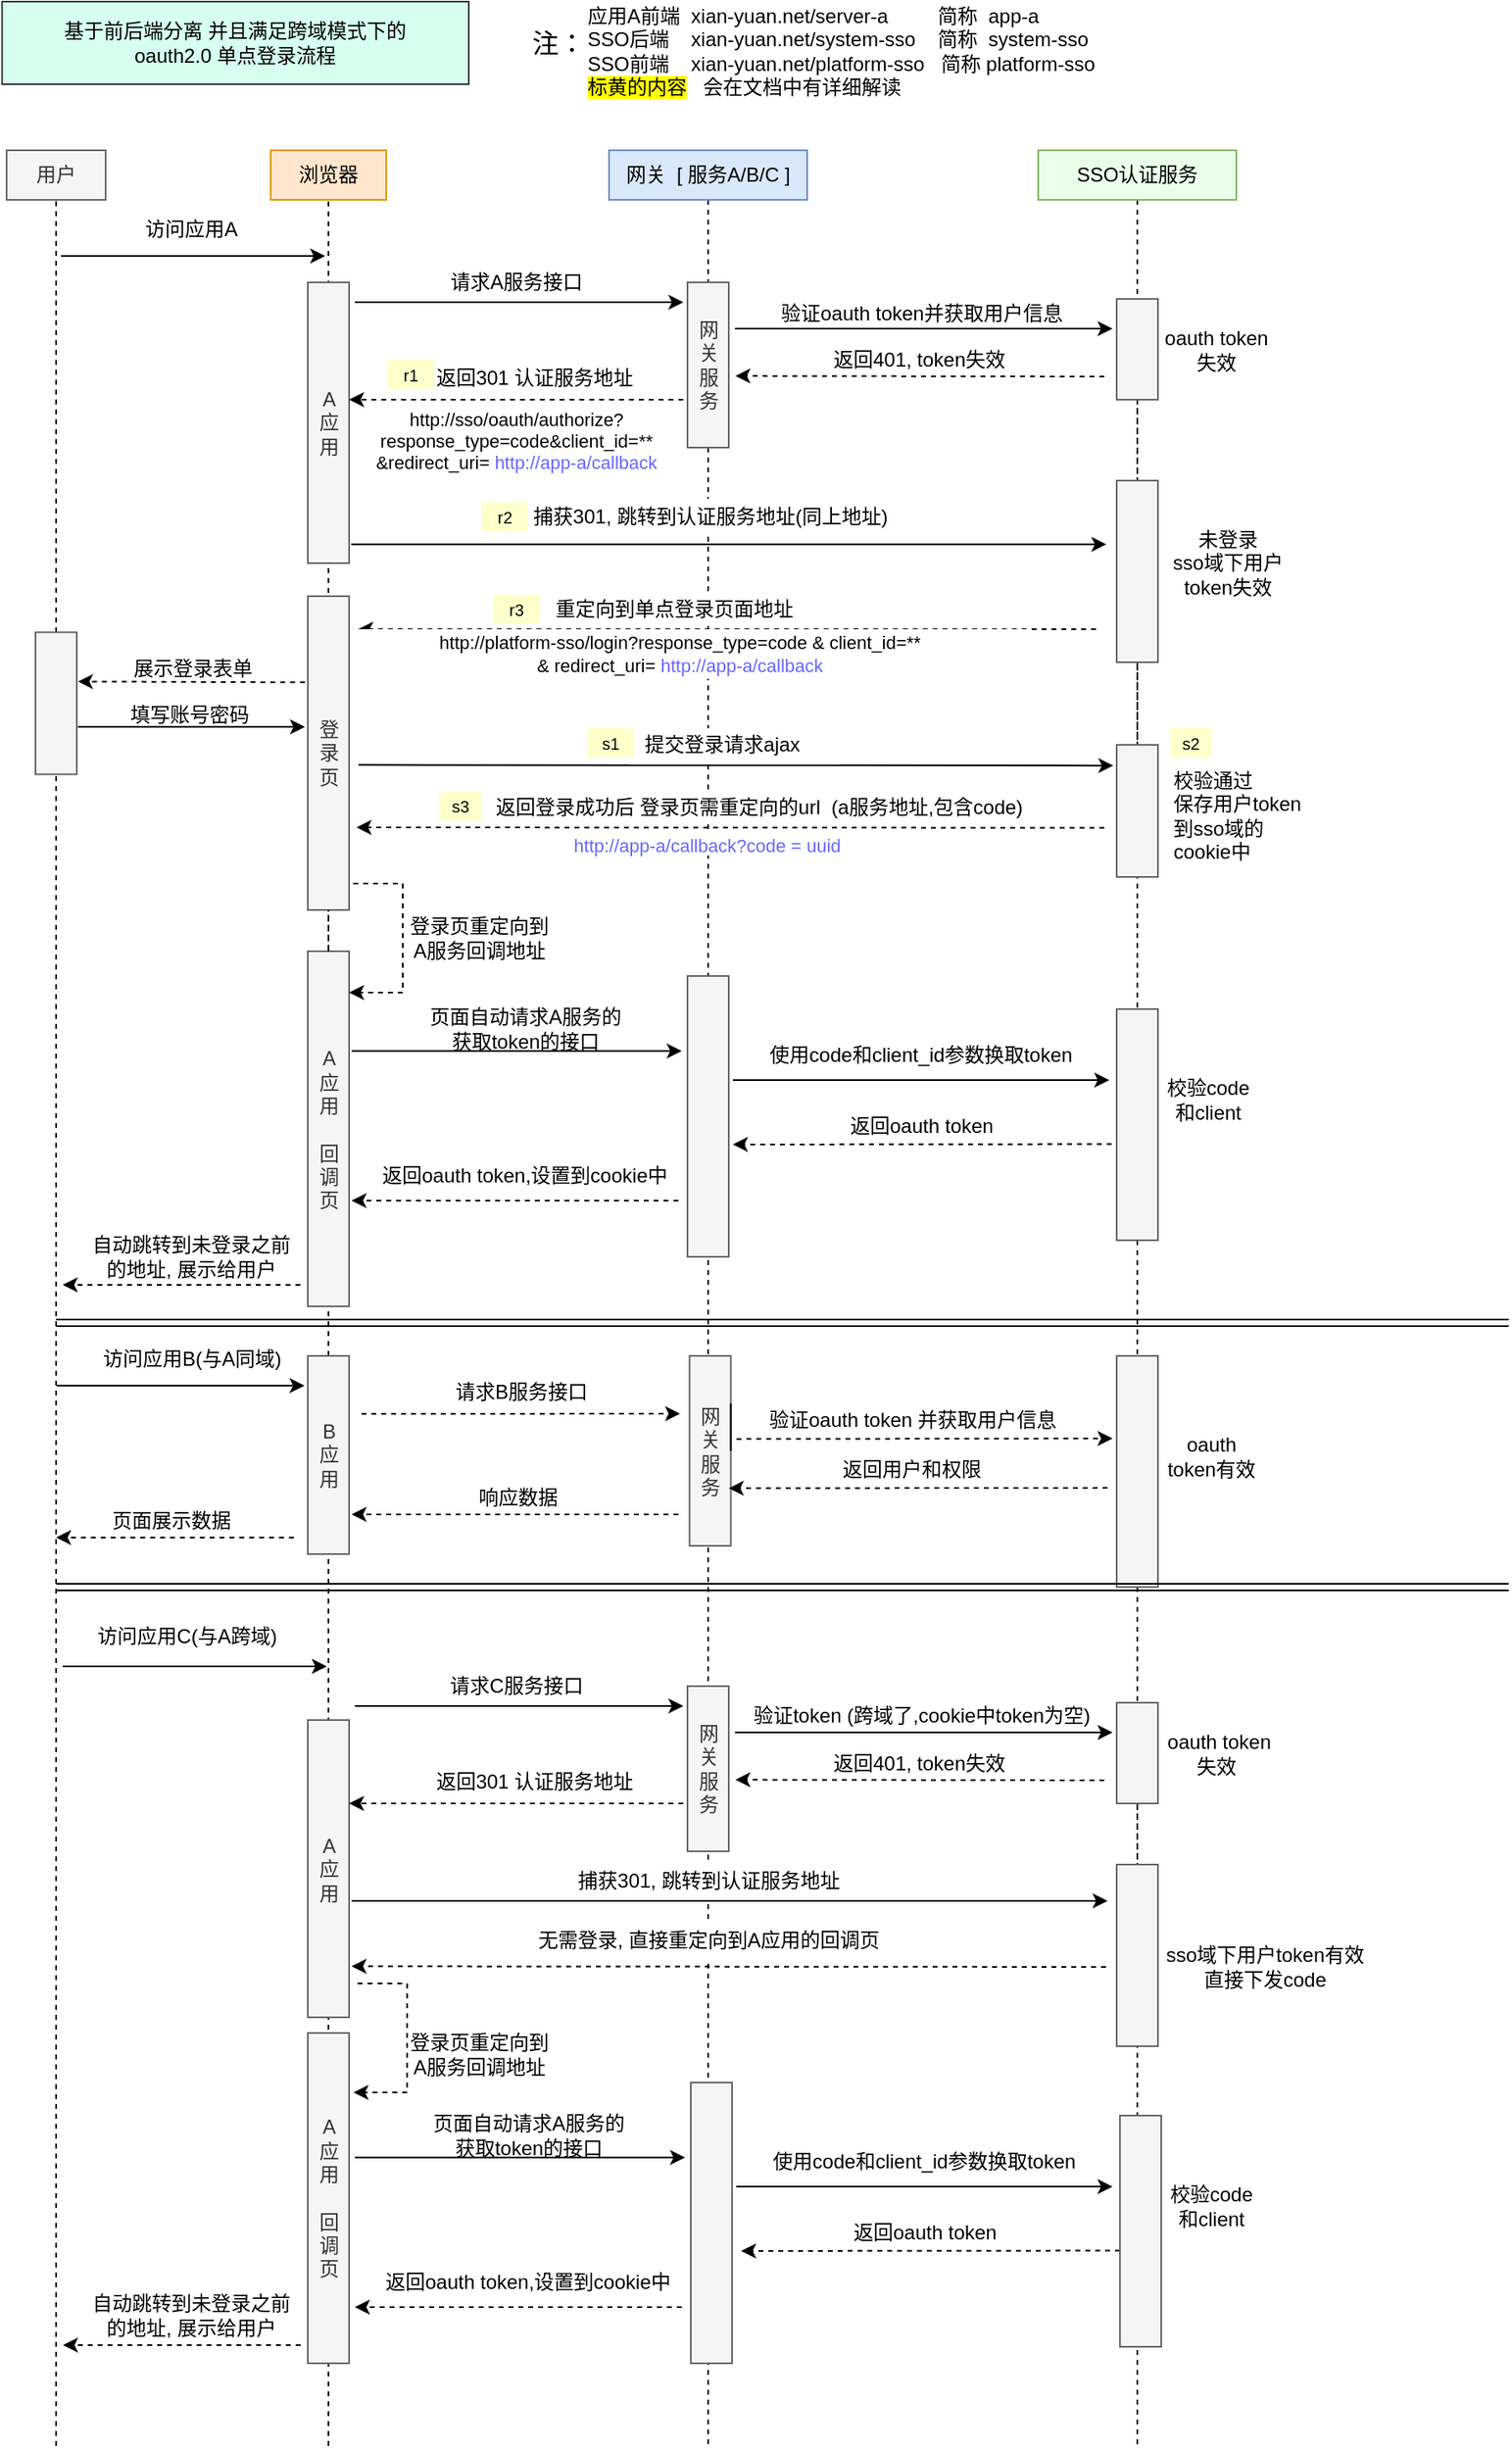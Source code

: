 <mxfile>
    <diagram id="X6Rw26c9M3TBG2hz4Sk1" name="授权码模式">
        <mxGraphModel dx="1204" dy="796" grid="1" gridSize="10" guides="1" tooltips="1" connect="1" arrows="1" fold="1" page="1" pageScale="1" pageWidth="1000" pageHeight="800" math="0" shadow="0">
            <root>
                <mxCell id="0"/>
                <mxCell id="1" parent="0"/>
                <mxCell id="284" value="" style="edgeStyle=none;html=1;dashed=1;endArrow=none;endFill=0;exitX=0.5;exitY=1;exitDx=0;exitDy=0;rounded=0;" edge="1" parent="1" source="8">
                    <mxGeometry relative="1" as="geometry">
                        <mxPoint x="775" y="160" as="sourcePoint"/>
                        <mxPoint x="775" y="1520" as="targetPoint"/>
                    </mxGeometry>
                </mxCell>
                <mxCell id="2" value="用户" style="rounded=0;whiteSpace=wrap;html=1;fillColor=#f5f5f5;fontColor=#333333;strokeColor=#666666;" vertex="1" parent="1">
                    <mxGeometry x="90" y="130" width="60" height="30" as="geometry"/>
                </mxCell>
                <mxCell id="3" value="浏览器" style="rounded=0;whiteSpace=wrap;html=1;fillColor=#ffe6cc;strokeColor=#d79b00;" vertex="1" parent="1">
                    <mxGeometry x="250" y="130" width="70" height="30" as="geometry"/>
                </mxCell>
                <mxCell id="51" value="" style="edgeStyle=none;html=1;dashed=1;endArrow=none;endFill=0;rounded=0;" edge="1" parent="1" source="4">
                    <mxGeometry relative="1" as="geometry">
                        <mxPoint x="515" y="1520" as="targetPoint"/>
                    </mxGeometry>
                </mxCell>
                <mxCell id="4" value="网关&amp;nbsp; [ 服务A/B/C ]" style="rounded=0;whiteSpace=wrap;html=1;fillColor=#dae8fc;strokeColor=#6c8ebf;" vertex="1" parent="1">
                    <mxGeometry x="455" y="130" width="120" height="30" as="geometry"/>
                </mxCell>
                <mxCell id="8" value="SSO认证服务" style="rounded=0;whiteSpace=wrap;html=1;fillColor=#EAFFE9;strokeColor=#82b366;" vertex="1" parent="1">
                    <mxGeometry x="715" y="130" width="120" height="30" as="geometry"/>
                </mxCell>
                <mxCell id="19" value="" style="endArrow=none;dashed=1;html=1;entryX=0.5;entryY=1;entryDx=0;entryDy=0;rounded=0;startArrow=none;" edge="1" parent="1" source="13" target="2">
                    <mxGeometry width="50" height="50" relative="1" as="geometry">
                        <mxPoint x="120" y="1070" as="sourcePoint"/>
                        <mxPoint x="120" y="180" as="targetPoint"/>
                    </mxGeometry>
                </mxCell>
                <mxCell id="23" style="edgeStyle=none;html=1;entryX=0.5;entryY=1;entryDx=0;entryDy=0;dashed=1;endArrow=none;endFill=0;startArrow=none;rounded=0;" edge="1" parent="1" target="3">
                    <mxGeometry relative="1" as="geometry">
                        <mxPoint x="285" y="1520" as="sourcePoint"/>
                    </mxGeometry>
                </mxCell>
                <mxCell id="21" value="A&lt;br&gt;应用" style="rounded=0;whiteSpace=wrap;html=1;fillColor=#f5f5f5;fontColor=#333333;strokeColor=#666666;" vertex="1" parent="1">
                    <mxGeometry x="272.5" y="210" width="25" height="170" as="geometry"/>
                </mxCell>
                <mxCell id="27" value="" style="endArrow=classic;html=1;rounded=0;" edge="1" parent="1">
                    <mxGeometry width="50" height="50" relative="1" as="geometry">
                        <mxPoint x="123" y="194" as="sourcePoint"/>
                        <mxPoint x="283" y="194" as="targetPoint"/>
                    </mxGeometry>
                </mxCell>
                <mxCell id="28" value="访问应用A" style="text;html=1;strokeColor=none;fillColor=none;align=center;verticalAlign=middle;whiteSpace=wrap;rounded=0;" vertex="1" parent="1">
                    <mxGeometry x="172" y="163" width="60" height="30" as="geometry"/>
                </mxCell>
                <mxCell id="29" value="网关服务" style="rounded=0;whiteSpace=wrap;html=1;fillColor=#f5f5f5;fontColor=#333333;strokeColor=#666666;" vertex="1" parent="1">
                    <mxGeometry x="502.5" y="210" width="25" height="100" as="geometry"/>
                </mxCell>
                <mxCell id="31" value="" style="endArrow=classic;html=1;entryX=0;entryY=0.25;entryDx=0;entryDy=0;rounded=0;" edge="1" parent="1">
                    <mxGeometry width="50" height="50" relative="1" as="geometry">
                        <mxPoint x="301" y="222" as="sourcePoint"/>
                        <mxPoint x="500" y="222" as="targetPoint"/>
                    </mxGeometry>
                </mxCell>
                <mxCell id="32" value="请求A服务接口" style="text;html=1;strokeColor=none;fillColor=none;align=center;verticalAlign=middle;whiteSpace=wrap;rounded=0;" vertex="1" parent="1">
                    <mxGeometry x="349" y="200" width="100" height="20" as="geometry"/>
                </mxCell>
                <mxCell id="33" value="" style="endArrow=classic;html=1;dashed=1;exitX=0;exitY=0.75;exitDx=0;exitDy=0;entryX=1;entryY=0.75;entryDx=0;entryDy=0;rounded=0;" edge="1" parent="1">
                    <mxGeometry width="50" height="50" relative="1" as="geometry">
                        <mxPoint x="500" y="281.0" as="sourcePoint"/>
                        <mxPoint x="297.5" y="281.0" as="targetPoint"/>
                    </mxGeometry>
                </mxCell>
                <mxCell id="49" value="返回301 认证服务地址" style="text;html=1;strokeColor=none;fillColor=none;align=center;verticalAlign=middle;whiteSpace=wrap;rounded=0;" vertex="1" parent="1">
                    <mxGeometry x="339.75" y="257" width="140" height="21" as="geometry"/>
                </mxCell>
                <mxCell id="55" value="" style="endArrow=classic;html=1;rounded=0;" edge="1" parent="1">
                    <mxGeometry width="50" height="50" relative="1" as="geometry">
                        <mxPoint x="298.75" y="368.58" as="sourcePoint"/>
                        <mxPoint x="756.25" y="368.58" as="targetPoint"/>
                    </mxGeometry>
                </mxCell>
                <mxCell id="56" value="捕获301, 跳转到认证服务地址(同上地址)" style="text;html=1;align=center;verticalAlign=middle;whiteSpace=wrap;rounded=0;fillColor=#FFFFFF;shadow=0;gradientColor=none;" vertex="1" parent="1">
                    <mxGeometry x="377.75" y="341" width="277" height="22" as="geometry"/>
                </mxCell>
                <mxCell id="57" value="未登录&lt;br&gt;sso域下用户token失效" style="text;html=1;strokeColor=none;fillColor=none;align=center;verticalAlign=middle;whiteSpace=wrap;rounded=0;" vertex="1" parent="1">
                    <mxGeometry x="795" y="360" width="70" height="40" as="geometry"/>
                </mxCell>
                <mxCell id="58" value="" style="endArrow=classic;html=1;dashed=1;rounded=0;" edge="1" parent="1">
                    <mxGeometry width="50" height="50" relative="1" as="geometry">
                        <mxPoint x="750" y="420" as="sourcePoint"/>
                        <mxPoint x="303" y="420" as="targetPoint"/>
                    </mxGeometry>
                </mxCell>
                <mxCell id="59" value="重定向到单点登录页面地址&amp;nbsp;&amp;nbsp;" style="text;html=1;strokeColor=none;fillColor=#FFFFFF;align=center;verticalAlign=middle;whiteSpace=wrap;rounded=0;" vertex="1" parent="1">
                    <mxGeometry x="402.5" y="398.09" width="190" height="20" as="geometry"/>
                </mxCell>
                <mxCell id="60" value="" style="endArrow=classic;html=1;dashed=1;entryX=1;entryY=0.25;entryDx=0;entryDy=0;rounded=0;" edge="1" parent="1">
                    <mxGeometry width="50" height="50" relative="1" as="geometry">
                        <mxPoint x="270.75" y="452.17" as="sourcePoint"/>
                        <mxPoint x="133.25" y="451.67" as="targetPoint"/>
                    </mxGeometry>
                </mxCell>
                <mxCell id="61" value="展示登录表单" style="text;html=1;strokeColor=none;fillColor=none;align=center;verticalAlign=middle;whiteSpace=wrap;rounded=0;" vertex="1" parent="1">
                    <mxGeometry x="157.75" y="434.17" width="90" height="20" as="geometry"/>
                </mxCell>
                <mxCell id="63" value="" style="endArrow=classic;html=1;exitX=1;exitY=0.5;exitDx=0;exitDy=0;rounded=0;" edge="1" parent="1">
                    <mxGeometry width="50" height="50" relative="1" as="geometry">
                        <mxPoint x="133.25" y="479.17" as="sourcePoint"/>
                        <mxPoint x="270.75" y="479.17" as="targetPoint"/>
                    </mxGeometry>
                </mxCell>
                <mxCell id="64" value="填写账号密码" style="text;html=1;strokeColor=none;fillColor=none;align=center;verticalAlign=middle;whiteSpace=wrap;rounded=0;" vertex="1" parent="1">
                    <mxGeometry x="160.75" y="462.17" width="80" height="20" as="geometry"/>
                </mxCell>
                <mxCell id="67" value="" style="endArrow=classic;html=1;entryX=-0.013;entryY=0.304;entryDx=0;entryDy=0;entryPerimeter=0;rounded=0;" edge="1" parent="1">
                    <mxGeometry width="50" height="50" relative="1" as="geometry">
                        <mxPoint x="303.19" y="502.17" as="sourcePoint"/>
                        <mxPoint x="760.5" y="502.57" as="targetPoint"/>
                    </mxGeometry>
                </mxCell>
                <mxCell id="68" value="&amp;nbsp;提交登录请求ajax" style="text;html=1;strokeColor=none;fillColor=#FFFFFF;align=center;verticalAlign=middle;whiteSpace=wrap;rounded=0;" vertex="1" parent="1">
                    <mxGeometry x="464.41" y="480" width="115.59" height="20" as="geometry"/>
                </mxCell>
                <mxCell id="70" value="校验通过&lt;br&gt;保存用户token&lt;br&gt;到sso域的&lt;br&gt;cookie中" style="text;html=1;strokeColor=none;fillColor=none;align=left;verticalAlign=middle;whiteSpace=wrap;rounded=0;" vertex="1" parent="1">
                    <mxGeometry x="795" y="509.17" width="115" height="47.83" as="geometry"/>
                </mxCell>
                <mxCell id="72" value="" style="endArrow=classic;html=1;dashed=1;entryX=1.084;entryY=0.275;entryDx=0;entryDy=0;entryPerimeter=0;rounded=0;" edge="1" parent="1">
                    <mxGeometry width="50" height="50" relative="1" as="geometry">
                        <mxPoint x="755" y="540.25" as="sourcePoint"/>
                        <mxPoint x="302" y="540" as="targetPoint"/>
                    </mxGeometry>
                </mxCell>
                <mxCell id="76" value="" style="edgeStyle=none;html=1;dashed=1;endArrow=none;endFill=0;entryX=0.5;entryY=0;entryDx=0;entryDy=0;exitX=0.5;exitY=1;exitDx=0;exitDy=0;startArrow=none;rounded=0;" edge="1" parent="1" source="54" target="66">
                    <mxGeometry relative="1" as="geometry">
                        <mxPoint x="525" y="170" as="sourcePoint"/>
                        <mxPoint x="525" y="220" as="targetPoint"/>
                    </mxGeometry>
                </mxCell>
                <mxCell id="78" value="" style="edgeStyle=none;html=1;dashed=1;endArrow=none;endFill=0;entryX=0.5;entryY=0;entryDx=0;entryDy=0;exitX=0.5;exitY=1;exitDx=0;exitDy=0;rounded=0;startArrow=none;" edge="1" parent="1" source="156" target="54">
                    <mxGeometry relative="1" as="geometry">
                        <mxPoint x="780" y="160" as="sourcePoint"/>
                        <mxPoint x="777.5" y="480" as="targetPoint"/>
                    </mxGeometry>
                </mxCell>
                <mxCell id="79" value="" style="rounded=0;whiteSpace=wrap;html=1;fillColor=#f5f5f5;fontColor=#333333;strokeColor=#666666;" vertex="1" parent="1">
                    <mxGeometry x="502.5" y="630" width="25" height="170" as="geometry"/>
                </mxCell>
                <mxCell id="80" value="" style="endArrow=classic;html=1;rounded=0;" edge="1" parent="1">
                    <mxGeometry width="50" height="50" relative="1" as="geometry">
                        <mxPoint x="299" y="675.38" as="sourcePoint"/>
                        <mxPoint x="499" y="675.38" as="targetPoint"/>
                    </mxGeometry>
                </mxCell>
                <mxCell id="81" value="页面自动请求A服务的&lt;br&gt;获取token的接口" style="text;html=1;strokeColor=none;fillColor=none;align=center;verticalAlign=middle;whiteSpace=wrap;rounded=0;" vertex="1" parent="1">
                    <mxGeometry x="328.75" y="652" width="151" height="20" as="geometry"/>
                </mxCell>
                <mxCell id="87" value="" style="endArrow=classic;html=1;rounded=0;" edge="1" parent="1">
                    <mxGeometry width="50" height="50" relative="1" as="geometry">
                        <mxPoint x="530" y="693" as="sourcePoint"/>
                        <mxPoint x="758" y="693" as="targetPoint"/>
                    </mxGeometry>
                </mxCell>
                <mxCell id="88" value="使用code和client_id参数换取token" style="text;html=1;strokeColor=none;fillColor=none;align=center;verticalAlign=middle;whiteSpace=wrap;rounded=0;" vertex="1" parent="1">
                    <mxGeometry x="549" y="668" width="190" height="20" as="geometry"/>
                </mxCell>
                <mxCell id="89" value="校验code和client" style="text;html=1;strokeColor=none;fillColor=none;align=center;verticalAlign=middle;whiteSpace=wrap;rounded=0;" vertex="1" parent="1">
                    <mxGeometry x="787.5" y="690" width="60" height="30" as="geometry"/>
                </mxCell>
                <mxCell id="90" value="" style="endArrow=classic;html=1;dashed=1;rounded=0;" edge="1" parent="1">
                    <mxGeometry width="50" height="50" relative="1" as="geometry">
                        <mxPoint x="759.5" y="731.77" as="sourcePoint"/>
                        <mxPoint x="530" y="732" as="targetPoint"/>
                    </mxGeometry>
                </mxCell>
                <mxCell id="91" value="返回oauth token" style="text;html=1;strokeColor=none;fillColor=none;align=center;verticalAlign=middle;whiteSpace=wrap;rounded=0;" vertex="1" parent="1">
                    <mxGeometry x="592.5" y="711" width="103" height="20" as="geometry"/>
                </mxCell>
                <mxCell id="92" value="A&lt;br&gt;应&lt;br&gt;用&lt;br&gt;&lt;br&gt;回调页" style="rounded=0;whiteSpace=wrap;html=1;fillColor=#f5f5f5;fontColor=#333333;strokeColor=#666666;" vertex="1" parent="1">
                    <mxGeometry x="272.5" y="615" width="25" height="215" as="geometry"/>
                </mxCell>
                <mxCell id="93" value="" style="endArrow=classic;html=1;dashed=1;rounded=0;" edge="1" parent="1">
                    <mxGeometry width="50" height="50" relative="1" as="geometry">
                        <mxPoint x="497" y="766" as="sourcePoint"/>
                        <mxPoint x="299" y="766" as="targetPoint"/>
                    </mxGeometry>
                </mxCell>
                <mxCell id="94" value="返回oauth token,设置到cookie中" style="text;html=1;strokeColor=none;fillColor=none;align=center;verticalAlign=middle;whiteSpace=wrap;rounded=0;" vertex="1" parent="1">
                    <mxGeometry x="314.13" y="741" width="180.25" height="20" as="geometry"/>
                </mxCell>
                <mxCell id="96" value="基于前后端分离 并且满足跨域模式下的&lt;br&gt;oauth2.0 单点登录流程" style="text;html=1;strokeColor=#36393d;fillColor=#D6FFEF;align=center;verticalAlign=middle;whiteSpace=wrap;rounded=0;" vertex="1" parent="1">
                    <mxGeometry x="87.25" y="40" width="282.75" height="50" as="geometry"/>
                </mxCell>
                <mxCell id="105" value="返回登录成功后 登录页需重定向的url&amp;nbsp; (a服务地址,包含code)" style="text;html=1;strokeColor=none;fillColor=#FFFFFF;align=center;verticalAlign=middle;whiteSpace=wrap;rounded=0;" vertex="1" parent="1">
                    <mxGeometry x="372" y="518.17" width="348" height="20" as="geometry"/>
                </mxCell>
                <mxCell id="106" value="s1" style="text;html=1;strokeColor=none;fillColor=#FFFFCC;align=center;verticalAlign=middle;whiteSpace=wrap;rounded=0;shadow=0;fontSize=10;" vertex="1" parent="1">
                    <mxGeometry x="442.07" y="480" width="28.18" height="17.83" as="geometry"/>
                </mxCell>
                <mxCell id="108" value="s2" style="text;html=1;strokeColor=none;fillColor=#FFFFCC;align=center;verticalAlign=middle;whiteSpace=wrap;rounded=0;shadow=0;fontSize=10;" vertex="1" parent="1">
                    <mxGeometry x="795" y="480" width="25" height="17.83" as="geometry"/>
                </mxCell>
                <mxCell id="109" value="s3" style="text;html=1;strokeColor=none;fillColor=#FFFFCC;align=center;verticalAlign=middle;whiteSpace=wrap;rounded=0;shadow=0;fontSize=10;" vertex="1" parent="1">
                    <mxGeometry x="352.16" y="518.17" width="25.59" height="17.83" as="geometry"/>
                </mxCell>
                <mxCell id="110" value="应用A前端&amp;nbsp; xian-yuan.net/server-a&amp;nbsp; &amp;nbsp; &amp;nbsp; &amp;nbsp; &amp;nbsp;简称&amp;nbsp; app-a&lt;br&gt;SSO后端&amp;nbsp; &amp;nbsp; xian-yuan.net/system-sso&amp;nbsp; &amp;nbsp; 简称&amp;nbsp; system-sso&lt;br&gt;SSO前端&amp;nbsp; &amp;nbsp; xian-yuan.net/platform-sso&amp;nbsp; &amp;nbsp;简称 platform-sso&lt;br&gt;&lt;font style=&quot;background-color: rgb(255 , 255 , 0)&quot;&gt;标黄的内容&lt;/font&gt;&lt;font&gt;&amp;nbsp; &amp;nbsp;&lt;/font&gt;会在文档中有详细解读" style="text;html=1;strokeColor=none;fillColor=none;align=left;verticalAlign=middle;whiteSpace=wrap;rounded=0;" vertex="1" parent="1">
                    <mxGeometry x="440" y="40" width="311.37" height="60" as="geometry"/>
                </mxCell>
                <mxCell id="111" value="http://sso/oauth/authorize?&lt;br style=&quot;font-size: 11px&quot;&gt;response_type=code&amp;amp;client_id=**&lt;br style=&quot;font-size: 11px&quot;&gt;&amp;amp;redirect_uri=&amp;nbsp;&lt;font color=&quot;#6666ff&quot;&gt;http://app-a/callback&lt;/font&gt;" style="text;html=1;strokeColor=none;fillColor=none;align=center;verticalAlign=middle;whiteSpace=wrap;rounded=0;fontSize=11;" vertex="1" parent="1">
                    <mxGeometry x="299" y="290" width="200" height="31" as="geometry"/>
                </mxCell>
                <mxCell id="115" value="&lt;font style=&quot;font-size: 11px&quot;&gt;http://platform-sso/login?response_type=code &amp;amp; client_id=** &lt;br&gt;&amp;amp; redirect_uri=&amp;nbsp;&lt;/font&gt;&lt;font color=&quot;#6666ff&quot;&gt;http://app-a/callback&lt;/font&gt;" style="text;html=1;strokeColor=none;fillColor=default;align=center;verticalAlign=middle;whiteSpace=wrap;rounded=0;fontSize=11;" vertex="1" parent="1">
                    <mxGeometry x="286" y="420" width="424" height="30" as="geometry"/>
                </mxCell>
                <mxCell id="117" value="r2" style="text;html=1;strokeColor=none;fillColor=#FFFFCC;align=center;verticalAlign=middle;whiteSpace=wrap;rounded=0;shadow=0;fontSize=10;" vertex="1" parent="1">
                    <mxGeometry x="377.75" y="343.09" width="28.18" height="17.83" as="geometry"/>
                </mxCell>
                <mxCell id="118" value="r3" style="text;html=1;strokeColor=none;fillColor=#FFFFCC;align=center;verticalAlign=middle;whiteSpace=wrap;rounded=0;shadow=0;fontSize=10;" vertex="1" parent="1">
                    <mxGeometry x="384.91" y="399.17" width="28.18" height="17.83" as="geometry"/>
                </mxCell>
                <mxCell id="119" value="&lt;font color=&quot;#000000&quot; style=&quot;font-size: 16px;&quot;&gt;注：&lt;/font&gt;" style="text;html=1;strokeColor=none;fillColor=none;align=center;verticalAlign=middle;whiteSpace=wrap;rounded=0;shadow=0;fontSize=16;fontColor=#CCFFE6;" vertex="1" parent="1">
                    <mxGeometry x="407.07" y="50" width="35" height="30" as="geometry"/>
                </mxCell>
                <mxCell id="120" value="&lt;span style=&quot;font-size: 10px&quot;&gt;r1&lt;/span&gt;" style="text;html=1;strokeColor=none;fillColor=#FFFFCC;align=center;verticalAlign=middle;whiteSpace=wrap;rounded=0;shadow=0;" vertex="1" parent="1">
                    <mxGeometry x="321" y="257" width="28.18" height="17.83" as="geometry"/>
                </mxCell>
                <mxCell id="52" value="登&lt;br&gt;录&lt;br&gt;页" style="rounded=0;whiteSpace=wrap;html=1;fillColor=#f5f5f5;fontColor=#333333;strokeColor=#666666;" vertex="1" parent="1">
                    <mxGeometry x="272.5" y="400" width="25" height="190" as="geometry"/>
                </mxCell>
                <mxCell id="121" value="" style="edgeStyle=none;html=1;entryX=0.5;entryY=1;entryDx=0;entryDy=0;dashed=1;endArrow=none;endFill=0;rounded=0;" edge="1" parent="1" source="92" target="52">
                    <mxGeometry relative="1" as="geometry">
                        <mxPoint x="286.007" y="615" as="sourcePoint"/>
                        <mxPoint x="285" y="160.0" as="targetPoint"/>
                    </mxGeometry>
                </mxCell>
                <mxCell id="123" value="" style="endArrow=classic;html=1;dashed=1;entryX=1;entryY=0.25;entryDx=0;entryDy=0;rounded=0;" edge="1" parent="1">
                    <mxGeometry width="50" height="50" relative="1" as="geometry">
                        <mxPoint x="330" y="640" as="sourcePoint"/>
                        <mxPoint x="297.5" y="640.0" as="targetPoint"/>
                    </mxGeometry>
                </mxCell>
                <mxCell id="127" value="" style="endArrow=none;dashed=1;html=1;exitX=0.5;exitY=0;exitDx=0;exitDy=0;rounded=0;" edge="1" parent="1">
                    <mxGeometry width="50" height="50" relative="1" as="geometry">
                        <mxPoint x="300" y="574" as="sourcePoint"/>
                        <mxPoint x="328" y="574" as="targetPoint"/>
                    </mxGeometry>
                </mxCell>
                <mxCell id="128" value="" style="endArrow=none;dashed=1;html=1;endSize=6;rounded=0;" edge="1" parent="1">
                    <mxGeometry width="50" height="50" relative="1" as="geometry">
                        <mxPoint x="330" y="574" as="sourcePoint"/>
                        <mxPoint x="330" y="640" as="targetPoint"/>
                    </mxGeometry>
                </mxCell>
                <mxCell id="132" value="&lt;font color=&quot;#6666ff&quot;&gt;&lt;font style=&quot;font-size: 11px&quot;&gt;&amp;nbsp;&lt;/font&gt;http://app-a/callback?code = uuid&lt;/font&gt;" style="text;html=1;strokeColor=none;fillColor=default;align=center;verticalAlign=middle;whiteSpace=wrap;rounded=0;fontSize=11;" vertex="1" parent="1">
                    <mxGeometry x="358" y="544" width="309.8" height="13" as="geometry"/>
                </mxCell>
                <mxCell id="133" value="登录页重定向到A服务回调地址" style="text;html=1;strokeColor=none;fillColor=#FFFFFF;align=center;verticalAlign=middle;whiteSpace=wrap;rounded=0;" vertex="1" parent="1">
                    <mxGeometry x="333.41" y="574" width="86.59" height="65" as="geometry"/>
                </mxCell>
                <mxCell id="136" value="" style="endArrow=classic;html=1;dashed=1;rounded=0;" edge="1" parent="1">
                    <mxGeometry width="50" height="50" relative="1" as="geometry">
                        <mxPoint x="268" y="817" as="sourcePoint"/>
                        <mxPoint x="124" y="817" as="targetPoint"/>
                    </mxGeometry>
                </mxCell>
                <mxCell id="137" value="自动跳转到未登录之前&lt;br&gt;的地址, 展示给用户" style="text;html=1;strokeColor=none;fillColor=none;align=center;verticalAlign=middle;whiteSpace=wrap;rounded=0;" vertex="1" parent="1">
                    <mxGeometry x="111.75" y="790" width="180.25" height="20" as="geometry"/>
                </mxCell>
                <mxCell id="138" value="B&lt;br&gt;应用" style="rounded=0;whiteSpace=wrap;html=1;fillColor=#f5f5f5;fontColor=#333333;strokeColor=#666666;" vertex="1" parent="1">
                    <mxGeometry x="272.5" y="860" width="25" height="120" as="geometry"/>
                </mxCell>
                <mxCell id="139" value="" style="endArrow=classic;html=1;rounded=0;" edge="1" parent="1">
                    <mxGeometry width="50" height="50" relative="1" as="geometry">
                        <mxPoint x="120.5" y="878" as="sourcePoint"/>
                        <mxPoint x="270.5" y="878" as="targetPoint"/>
                    </mxGeometry>
                </mxCell>
                <mxCell id="140" value="访问应用B(与A同域)" style="text;html=1;strokeColor=none;fillColor=none;align=center;verticalAlign=middle;whiteSpace=wrap;rounded=0;" vertex="1" parent="1">
                    <mxGeometry x="143.31" y="852" width="118.87" height="20" as="geometry"/>
                </mxCell>
                <mxCell id="141" value="网关服务" style="rounded=0;whiteSpace=wrap;html=1;fillColor=#f5f5f5;fontColor=#333333;strokeColor=#666666;" vertex="1" parent="1">
                    <mxGeometry x="503.75" y="860" width="25" height="115" as="geometry"/>
                </mxCell>
                <mxCell id="13" value="" style="rounded=0;whiteSpace=wrap;html=1;fillColor=#f5f5f5;fontColor=#333333;strokeColor=#666666;" vertex="1" parent="1">
                    <mxGeometry x="107.5" y="421.83" width="25" height="86" as="geometry"/>
                </mxCell>
                <mxCell id="142" value="" style="endArrow=none;dashed=1;html=1;entryX=0.5;entryY=1;entryDx=0;entryDy=0;rounded=0;" edge="1" parent="1" target="13">
                    <mxGeometry width="50" height="50" relative="1" as="geometry">
                        <mxPoint x="120" y="1520" as="sourcePoint"/>
                        <mxPoint x="120" y="160" as="targetPoint"/>
                    </mxGeometry>
                </mxCell>
                <mxCell id="143" value="" style="endArrow=classic;html=1;dashed=1;rounded=0;" edge="1" parent="1">
                    <mxGeometry width="50" height="50" relative="1" as="geometry">
                        <mxPoint x="305" y="895.16" as="sourcePoint"/>
                        <mxPoint x="498" y="895" as="targetPoint"/>
                    </mxGeometry>
                </mxCell>
                <mxCell id="144" value="请求B服务接口" style="text;html=1;strokeColor=none;fillColor=none;align=center;verticalAlign=middle;whiteSpace=wrap;rounded=0;" vertex="1" parent="1">
                    <mxGeometry x="351.18" y="872" width="101.5" height="20" as="geometry"/>
                </mxCell>
                <mxCell id="145" style="edgeStyle=none;html=1;exitX=1;exitY=0.5;exitDx=0;exitDy=0;entryX=1;entryY=0.25;entryDx=0;entryDy=0;fontSize=11;fontColor=#6666FF;endArrow=none;endFill=0;endSize=6;" edge="1" parent="1" source="141" target="141">
                    <mxGeometry relative="1" as="geometry"/>
                </mxCell>
                <mxCell id="151" value="" style="endArrow=classic;html=1;dashed=1;rounded=0;" edge="1" parent="1">
                    <mxGeometry width="50" height="50" relative="1" as="geometry">
                        <mxPoint x="497" y="956" as="sourcePoint"/>
                        <mxPoint x="299" y="956" as="targetPoint"/>
                    </mxGeometry>
                </mxCell>
                <mxCell id="152" value="" style="rounded=0;whiteSpace=wrap;html=1;fillColor=#f5f5f5;fontColor=#333333;strokeColor=#666666;" vertex="1" parent="1">
                    <mxGeometry x="762.5" y="860" width="25" height="140" as="geometry"/>
                </mxCell>
                <mxCell id="153" value="" style="endArrow=classic;html=1;dashed=1;rounded=0;" edge="1" parent="1">
                    <mxGeometry width="50" height="50" relative="1" as="geometry">
                        <mxPoint x="532.21" y="910.32" as="sourcePoint"/>
                        <mxPoint x="760" y="910" as="targetPoint"/>
                    </mxGeometry>
                </mxCell>
                <mxCell id="154" value="验证oauth token 并获取用户信息" style="text;html=1;strokeColor=none;fillColor=none;align=center;verticalAlign=middle;whiteSpace=wrap;rounded=0;" vertex="1" parent="1">
                    <mxGeometry x="548.62" y="889" width="180" height="20" as="geometry"/>
                </mxCell>
                <mxCell id="156" value="" style="rounded=0;whiteSpace=wrap;html=1;fillColor=#f5f5f5;fontColor=#333333;strokeColor=#666666;" vertex="1" parent="1">
                    <mxGeometry x="762.5" y="220" width="25" height="61" as="geometry"/>
                </mxCell>
                <mxCell id="159" value="" style="endArrow=classic;html=1;rounded=0;" edge="1" parent="1">
                    <mxGeometry width="50" height="50" relative="1" as="geometry">
                        <mxPoint x="531.25" y="238" as="sourcePoint"/>
                        <mxPoint x="760" y="238" as="targetPoint"/>
                    </mxGeometry>
                </mxCell>
                <mxCell id="160" value="验证oauth token并获取用户信息" style="text;html=1;strokeColor=none;fillColor=none;align=center;verticalAlign=middle;whiteSpace=wrap;rounded=0;" vertex="1" parent="1">
                    <mxGeometry x="549" y="219" width="190.63" height="20" as="geometry"/>
                </mxCell>
                <mxCell id="161" value="oauth token失效" style="text;html=1;strokeColor=none;fillColor=none;align=center;verticalAlign=middle;whiteSpace=wrap;rounded=0;" vertex="1" parent="1">
                    <mxGeometry x="787.5" y="230.5" width="70" height="40" as="geometry"/>
                </mxCell>
                <mxCell id="162" value="" style="endArrow=classic;html=1;dashed=1;entryX=1;entryY=0.75;entryDx=0;entryDy=0;rounded=0;" edge="1" parent="1">
                    <mxGeometry width="50" height="50" relative="1" as="geometry">
                        <mxPoint x="755" y="267" as="sourcePoint"/>
                        <mxPoint x="531.5" y="266.66" as="targetPoint"/>
                    </mxGeometry>
                </mxCell>
                <mxCell id="163" value="返回401, token失效" style="text;html=1;strokeColor=none;fillColor=none;align=center;verticalAlign=middle;whiteSpace=wrap;rounded=0;" vertex="1" parent="1">
                    <mxGeometry x="559" y="249" width="167.63" height="16.5" as="geometry"/>
                </mxCell>
                <mxCell id="165" value="oauth token有效" style="text;html=1;strokeColor=none;fillColor=none;align=center;verticalAlign=middle;whiteSpace=wrap;rounded=0;" vertex="1" parent="1">
                    <mxGeometry x="789.5" y="905.5" width="60" height="30" as="geometry"/>
                </mxCell>
                <mxCell id="167" value="" style="endArrow=classic;html=1;dashed=1;rounded=0;" edge="1" parent="1">
                    <mxGeometry width="50" height="50" relative="1" as="geometry">
                        <mxPoint x="757" y="939.93" as="sourcePoint"/>
                        <mxPoint x="527.5" y="940.16" as="targetPoint"/>
                    </mxGeometry>
                </mxCell>
                <mxCell id="168" value="返回用户和权限" style="text;html=1;strokeColor=none;fillColor=none;align=center;verticalAlign=middle;whiteSpace=wrap;rounded=0;" vertex="1" parent="1">
                    <mxGeometry x="587" y="919.16" width="103" height="20" as="geometry"/>
                </mxCell>
                <mxCell id="169" value="响应数据" style="text;html=1;strokeColor=none;fillColor=none;align=center;verticalAlign=middle;whiteSpace=wrap;rounded=0;" vertex="1" parent="1">
                    <mxGeometry x="349.18" y="935.5" width="101.5" height="20" as="geometry"/>
                </mxCell>
                <mxCell id="170" value="" style="endArrow=classic;html=1;dashed=1;rounded=0;" edge="1" parent="1">
                    <mxGeometry width="50" height="50" relative="1" as="geometry">
                        <mxPoint x="264" y="970" as="sourcePoint"/>
                        <mxPoint x="120" y="970" as="targetPoint"/>
                    </mxGeometry>
                </mxCell>
                <mxCell id="171" value="页面展示数据" style="text;html=1;strokeColor=none;fillColor=none;align=center;verticalAlign=middle;whiteSpace=wrap;rounded=0;" vertex="1" parent="1">
                    <mxGeometry x="139.25" y="950" width="101.5" height="20" as="geometry"/>
                </mxCell>
                <mxCell id="234" value="A&lt;br&gt;应用" style="rounded=0;whiteSpace=wrap;html=1;fillColor=#f5f5f5;fontColor=#333333;strokeColor=#666666;" vertex="1" parent="1">
                    <mxGeometry x="272.5" y="1080.5" width="25" height="180" as="geometry"/>
                </mxCell>
                <mxCell id="235" value="" style="endArrow=classic;html=1;rounded=0;" edge="1" parent="1">
                    <mxGeometry width="50" height="50" relative="1" as="geometry">
                        <mxPoint x="124" y="1048" as="sourcePoint"/>
                        <mxPoint x="284" y="1048" as="targetPoint"/>
                    </mxGeometry>
                </mxCell>
                <mxCell id="236" value="网关服务" style="rounded=0;whiteSpace=wrap;html=1;fillColor=#f5f5f5;fontColor=#333333;strokeColor=#666666;" vertex="1" parent="1">
                    <mxGeometry x="502.5" y="1060" width="25" height="100" as="geometry"/>
                </mxCell>
                <mxCell id="237" value="" style="endArrow=classic;html=1;entryX=0;entryY=0.25;entryDx=0;entryDy=0;rounded=0;" edge="1" parent="1">
                    <mxGeometry width="50" height="50" relative="1" as="geometry">
                        <mxPoint x="301" y="1072" as="sourcePoint"/>
                        <mxPoint x="500" y="1072" as="targetPoint"/>
                    </mxGeometry>
                </mxCell>
                <mxCell id="238" value="请求C服务接口" style="text;html=1;strokeColor=none;fillColor=none;align=center;verticalAlign=middle;whiteSpace=wrap;rounded=0;" vertex="1" parent="1">
                    <mxGeometry x="349" y="1050" width="100" height="20" as="geometry"/>
                </mxCell>
                <mxCell id="239" value="" style="endArrow=classic;html=1;dashed=1;exitX=0;exitY=0.75;exitDx=0;exitDy=0;entryX=1;entryY=0.75;entryDx=0;entryDy=0;rounded=0;" edge="1" parent="1">
                    <mxGeometry width="50" height="50" relative="1" as="geometry">
                        <mxPoint x="500" y="1131" as="sourcePoint"/>
                        <mxPoint x="297.5" y="1131" as="targetPoint"/>
                    </mxGeometry>
                </mxCell>
                <mxCell id="240" value="返回301 认证服务地址" style="text;html=1;strokeColor=none;fillColor=none;align=center;verticalAlign=middle;whiteSpace=wrap;rounded=0;" vertex="1" parent="1">
                    <mxGeometry x="339.75" y="1107" width="140" height="21" as="geometry"/>
                </mxCell>
                <mxCell id="241" value="" style="endArrow=classic;html=1;rounded=0;" edge="1" parent="1">
                    <mxGeometry width="50" height="50" relative="1" as="geometry">
                        <mxPoint x="299" y="1190" as="sourcePoint"/>
                        <mxPoint x="757" y="1190" as="targetPoint"/>
                    </mxGeometry>
                </mxCell>
                <mxCell id="242" value="捕获301, 跳转到认证服务地址" style="text;html=1;align=center;verticalAlign=middle;whiteSpace=wrap;rounded=0;fillColor=#FFFFFF;shadow=0;gradientColor=none;" vertex="1" parent="1">
                    <mxGeometry x="376.5" y="1167" width="277" height="22" as="geometry"/>
                </mxCell>
                <mxCell id="243" value="sso域下用户token有效&lt;br&gt;直接下发code" style="text;html=1;strokeColor=none;fillColor=none;align=center;verticalAlign=middle;whiteSpace=wrap;rounded=0;" vertex="1" parent="1">
                    <mxGeometry x="775" y="1210" width="155" height="40" as="geometry"/>
                </mxCell>
                <mxCell id="244" value="" style="endArrow=classic;html=1;dashed=1;rounded=0;" edge="1" parent="1">
                    <mxGeometry width="50" height="50" relative="1" as="geometry">
                        <mxPoint x="756" y="1230" as="sourcePoint"/>
                        <mxPoint x="299" y="1229.63" as="targetPoint"/>
                    </mxGeometry>
                </mxCell>
                <mxCell id="249" value="" style="edgeStyle=none;html=1;dashed=1;endArrow=none;endFill=0;entryX=0.5;entryY=0;entryDx=0;entryDy=0;exitX=0.5;exitY=1;exitDx=0;exitDy=0;rounded=0;startArrow=none;" edge="1" parent="1" source="255" target="248">
                    <mxGeometry relative="1" as="geometry">
                        <mxPoint x="780" y="1010" as="sourcePoint"/>
                        <mxPoint x="777.5" y="1330" as="targetPoint"/>
                    </mxGeometry>
                </mxCell>
                <mxCell id="255" value="" style="rounded=0;whiteSpace=wrap;html=1;fillColor=#f5f5f5;fontColor=#333333;strokeColor=#666666;" vertex="1" parent="1">
                    <mxGeometry x="762.5" y="1070" width="25" height="61" as="geometry"/>
                </mxCell>
                <mxCell id="256" value="" style="endArrow=classic;html=1;rounded=0;" edge="1" parent="1">
                    <mxGeometry width="50" height="50" relative="1" as="geometry">
                        <mxPoint x="531.25" y="1088" as="sourcePoint"/>
                        <mxPoint x="760" y="1088" as="targetPoint"/>
                    </mxGeometry>
                </mxCell>
                <mxCell id="257" value="验证token (跨域了,cookie中token为空)" style="text;html=1;strokeColor=none;fillColor=none;align=center;verticalAlign=middle;whiteSpace=wrap;rounded=0;" vertex="1" parent="1">
                    <mxGeometry x="533.68" y="1068" width="220.63" height="20" as="geometry"/>
                </mxCell>
                <mxCell id="258" value="&amp;nbsp;oauth token失效" style="text;html=1;strokeColor=none;fillColor=none;align=center;verticalAlign=middle;whiteSpace=wrap;rounded=0;" vertex="1" parent="1">
                    <mxGeometry x="787.5" y="1080.5" width="70" height="40" as="geometry"/>
                </mxCell>
                <mxCell id="259" value="" style="endArrow=classic;html=1;dashed=1;entryX=1;entryY=0.75;entryDx=0;entryDy=0;rounded=0;" edge="1" parent="1">
                    <mxGeometry width="50" height="50" relative="1" as="geometry">
                        <mxPoint x="755" y="1117" as="sourcePoint"/>
                        <mxPoint x="531.5" y="1116.66" as="targetPoint"/>
                    </mxGeometry>
                </mxCell>
                <mxCell id="260" value="返回401, token失效" style="text;html=1;strokeColor=none;fillColor=none;align=center;verticalAlign=middle;whiteSpace=wrap;rounded=0;" vertex="1" parent="1">
                    <mxGeometry x="559" y="1099" width="167.63" height="16.5" as="geometry"/>
                </mxCell>
                <mxCell id="261" value="" style="shape=link;html=1;fontSize=11;fontColor=#6666FF;endArrow=none;endFill=0;endSize=6;" edge="1" parent="1">
                    <mxGeometry width="100" relative="1" as="geometry">
                        <mxPoint x="120" y="840" as="sourcePoint"/>
                        <mxPoint x="1000" y="840" as="targetPoint"/>
                    </mxGeometry>
                </mxCell>
                <mxCell id="262" value="" style="shape=link;html=1;fontSize=11;fontColor=#6666FF;endArrow=none;endFill=0;endSize=6;" edge="1" parent="1">
                    <mxGeometry width="100" relative="1" as="geometry">
                        <mxPoint x="120" y="1000" as="sourcePoint"/>
                        <mxPoint x="1000" y="1000" as="targetPoint"/>
                    </mxGeometry>
                </mxCell>
                <mxCell id="84" value="" style="rounded=0;whiteSpace=wrap;html=1;fillColor=#f5f5f5;fontColor=#333333;strokeColor=#666666;" vertex="1" parent="1">
                    <mxGeometry x="762.5" y="650" width="25" height="140" as="geometry"/>
                </mxCell>
                <mxCell id="66" value="" style="rounded=0;whiteSpace=wrap;html=1;fillColor=#f5f5f5;fontColor=#333333;strokeColor=#666666;" vertex="1" parent="1">
                    <mxGeometry x="762.5" y="490" width="25" height="80" as="geometry"/>
                </mxCell>
                <mxCell id="54" value="" style="rounded=0;whiteSpace=wrap;html=1;fillColor=#f5f5f5;fontColor=#333333;strokeColor=#666666;" vertex="1" parent="1">
                    <mxGeometry x="762.5" y="330" width="25" height="110" as="geometry"/>
                </mxCell>
                <mxCell id="263" value="访问应用C(与A跨域)" style="text;html=1;strokeColor=none;fillColor=none;align=center;verticalAlign=middle;whiteSpace=wrap;rounded=0;" vertex="1" parent="1">
                    <mxGeometry x="139.25" y="1020" width="120.75" height="20" as="geometry"/>
                </mxCell>
                <mxCell id="264" value="" style="rounded=0;whiteSpace=wrap;html=1;fillColor=#f5f5f5;fontColor=#333333;strokeColor=#666666;" vertex="1" parent="1">
                    <mxGeometry x="504.5" y="1300" width="25" height="170" as="geometry"/>
                </mxCell>
                <mxCell id="265" value="" style="endArrow=classic;html=1;rounded=0;" edge="1" parent="1">
                    <mxGeometry width="50" height="50" relative="1" as="geometry">
                        <mxPoint x="301" y="1345.38" as="sourcePoint"/>
                        <mxPoint x="501" y="1345.38" as="targetPoint"/>
                    </mxGeometry>
                </mxCell>
                <mxCell id="266" value="页面自动请求A服务的&lt;br&gt;获取token的接口" style="text;html=1;strokeColor=none;fillColor=none;align=center;verticalAlign=middle;whiteSpace=wrap;rounded=0;" vertex="1" parent="1">
                    <mxGeometry x="330.75" y="1322" width="151" height="20" as="geometry"/>
                </mxCell>
                <mxCell id="267" value="" style="endArrow=classic;html=1;rounded=0;" edge="1" parent="1">
                    <mxGeometry width="50" height="50" relative="1" as="geometry">
                        <mxPoint x="532" y="1363" as="sourcePoint"/>
                        <mxPoint x="760" y="1363" as="targetPoint"/>
                    </mxGeometry>
                </mxCell>
                <mxCell id="268" value="使用code和client_id参数换取token" style="text;html=1;strokeColor=none;fillColor=none;align=center;verticalAlign=middle;whiteSpace=wrap;rounded=0;" vertex="1" parent="1">
                    <mxGeometry x="551" y="1338" width="190" height="20" as="geometry"/>
                </mxCell>
                <mxCell id="269" value="校验code和client" style="text;html=1;strokeColor=none;fillColor=none;align=center;verticalAlign=middle;whiteSpace=wrap;rounded=0;" vertex="1" parent="1">
                    <mxGeometry x="789.5" y="1360" width="60" height="30" as="geometry"/>
                </mxCell>
                <mxCell id="270" value="" style="endArrow=classic;html=1;dashed=1;rounded=0;" edge="1" parent="1">
                    <mxGeometry width="50" height="50" relative="1" as="geometry">
                        <mxPoint x="764.5" y="1401.77" as="sourcePoint"/>
                        <mxPoint x="535" y="1402.0" as="targetPoint"/>
                    </mxGeometry>
                </mxCell>
                <mxCell id="271" value="返回oauth token" style="text;html=1;strokeColor=none;fillColor=none;align=center;verticalAlign=middle;whiteSpace=wrap;rounded=0;" vertex="1" parent="1">
                    <mxGeometry x="594.5" y="1381" width="103" height="20" as="geometry"/>
                </mxCell>
                <mxCell id="272" value="A&lt;br&gt;应&lt;br&gt;用&lt;br&gt;&lt;br&gt;回调页" style="rounded=0;whiteSpace=wrap;html=1;fillColor=#f5f5f5;fontColor=#333333;strokeColor=#666666;" vertex="1" parent="1">
                    <mxGeometry x="272.5" y="1270" width="25" height="200" as="geometry"/>
                </mxCell>
                <mxCell id="273" value="" style="endArrow=classic;html=1;dashed=1;rounded=0;" edge="1" parent="1">
                    <mxGeometry width="50" height="50" relative="1" as="geometry">
                        <mxPoint x="499" y="1436" as="sourcePoint"/>
                        <mxPoint x="301" y="1436" as="targetPoint"/>
                    </mxGeometry>
                </mxCell>
                <mxCell id="274" value="返回oauth token,设置到cookie中" style="text;html=1;strokeColor=none;fillColor=none;align=center;verticalAlign=middle;whiteSpace=wrap;rounded=0;" vertex="1" parent="1">
                    <mxGeometry x="316.13" y="1411" width="180.25" height="20" as="geometry"/>
                </mxCell>
                <mxCell id="276" value="" style="endArrow=classic;html=1;dashed=1;entryX=1;entryY=0.25;entryDx=0;entryDy=0;rounded=0;" edge="1" parent="1">
                    <mxGeometry width="50" height="50" relative="1" as="geometry">
                        <mxPoint x="332.67" y="1306" as="sourcePoint"/>
                        <mxPoint x="300.17" y="1306" as="targetPoint"/>
                    </mxGeometry>
                </mxCell>
                <mxCell id="277" value="" style="endArrow=none;dashed=1;html=1;exitX=0.5;exitY=0;exitDx=0;exitDy=0;rounded=0;" edge="1" parent="1">
                    <mxGeometry width="50" height="50" relative="1" as="geometry">
                        <mxPoint x="302.67" y="1240.0" as="sourcePoint"/>
                        <mxPoint x="330.67" y="1240.0" as="targetPoint"/>
                    </mxGeometry>
                </mxCell>
                <mxCell id="278" value="" style="endArrow=none;dashed=1;html=1;endSize=6;rounded=0;" edge="1" parent="1">
                    <mxGeometry width="50" height="50" relative="1" as="geometry">
                        <mxPoint x="332.67" y="1240.0" as="sourcePoint"/>
                        <mxPoint x="332.67" y="1306" as="targetPoint"/>
                    </mxGeometry>
                </mxCell>
                <mxCell id="279" value="登录页重定向到A服务回调地址" style="text;html=1;strokeColor=none;fillColor=#FFFFFF;align=center;verticalAlign=middle;whiteSpace=wrap;rounded=0;" vertex="1" parent="1">
                    <mxGeometry x="333.41" y="1250" width="86.59" height="65" as="geometry"/>
                </mxCell>
                <mxCell id="280" value="" style="endArrow=classic;html=1;dashed=1;rounded=0;" edge="1" parent="1">
                    <mxGeometry width="50" height="50" relative="1" as="geometry">
                        <mxPoint x="268.18" y="1459.0" as="sourcePoint"/>
                        <mxPoint x="124.18" y="1459.0" as="targetPoint"/>
                    </mxGeometry>
                </mxCell>
                <mxCell id="281" value="自动跳转到未登录之前&lt;br&gt;的地址, 展示给用户" style="text;html=1;strokeColor=none;fillColor=none;align=center;verticalAlign=middle;whiteSpace=wrap;rounded=0;" vertex="1" parent="1">
                    <mxGeometry x="111.87" y="1431" width="180.25" height="20" as="geometry"/>
                </mxCell>
                <mxCell id="282" value="" style="rounded=0;whiteSpace=wrap;html=1;fillColor=#f5f5f5;fontColor=#333333;strokeColor=#666666;" vertex="1" parent="1">
                    <mxGeometry x="764.5" y="1320" width="25" height="140" as="geometry"/>
                </mxCell>
                <mxCell id="248" value="" style="rounded=0;whiteSpace=wrap;html=1;fillColor=#f5f5f5;fontColor=#333333;strokeColor=#666666;" vertex="1" parent="1">
                    <mxGeometry x="762.5" y="1168" width="25" height="110" as="geometry"/>
                </mxCell>
                <mxCell id="287" value="无需登录, 直接重定向到A应用的回调页" style="text;html=1;align=center;verticalAlign=middle;whiteSpace=wrap;rounded=0;fillColor=#FFFFFF;shadow=0;gradientColor=none;" vertex="1" parent="1">
                    <mxGeometry x="376.75" y="1203" width="277" height="22" as="geometry"/>
                </mxCell>
            </root>
        </mxGraphModel>
    </diagram>
</mxfile>